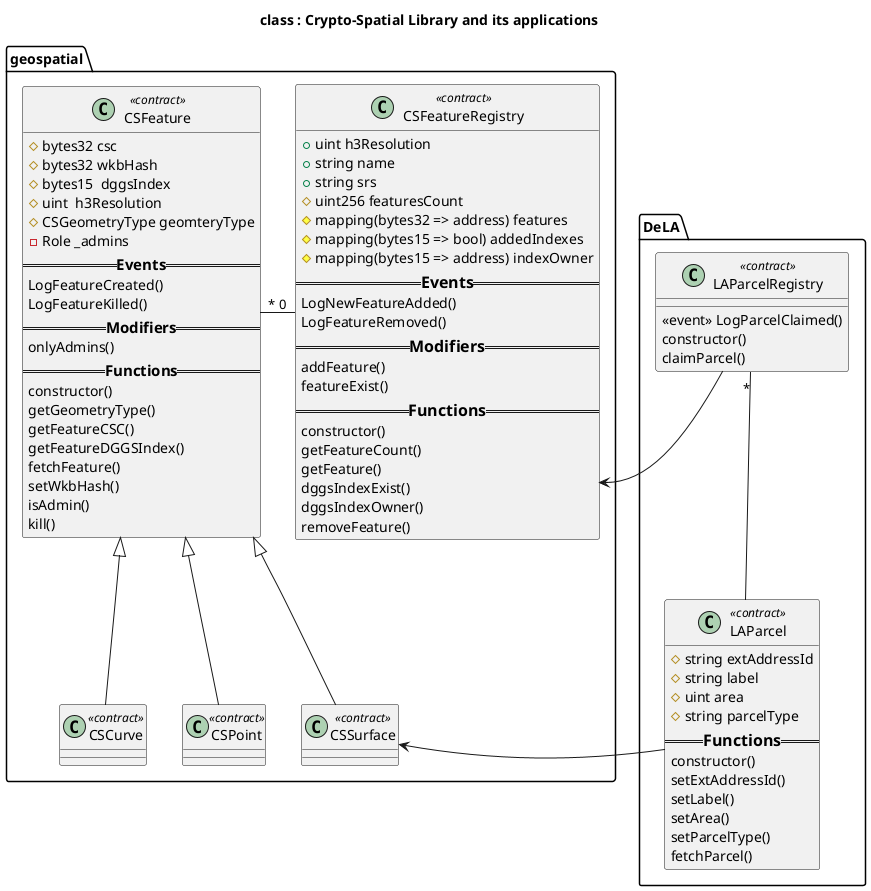 @startuml class-crypto-spatial-lib
title class : Crypto-Spatial Library and its applications 

package geospatial {
    class CSFeature <<contract>>  {
        # bytes32 csc
        # bytes32 wkbHash  
        # bytes15  dggsIndex
        # uint  h3Resolution
        # CSGeometryType geomteryType
        - Role _admins
        ===== Events ==
        LogFeatureCreated()
        LogFeatureKilled()
        ===== Modifiers ==
        onlyAdmins() 
        ===== Functions ==
        constructor() 
        getGeometryType() 
        getFeatureCSC() 
        getFeatureDGGSIndex() 
        fetchFeature() 
        setWkbHash() 
        isAdmin() 
        kill() 
    }

    class CSSurface <<contract>> 
    class CSCurve <<contract>> 
    class CSPoint <<contract>> 
    class CSFeatureRegistry <<contract>> {       
        + uint h3Resolution
        + string name
        + string srs
        # uint256 featuresCount 
        # mapping(bytes32 => address) features
        # mapping(bytes15 => bool) addedIndexes 
        # mapping(bytes15 => address) indexOwner
        ==== Events ==
        LogNewFeatureAdded()
        LogFeatureRemoved()
        ==== Modifiers ==
        addFeature()
        featureExist()
        ==== Functions ==
        constructor() 
        getFeatureCount() 
        getFeature()
        dggsIndexExist()
        dggsIndexOwner()
        removeFeature()
    }

    CSCurve -up-|> CSFeature 
    CSPoint -up-|> CSFeature
    CSSurface -up-|> CSFeature 

    CSCurve -[hidden]> CSSurface 
    CSCurve -[hidden]> CSPoint     

    CSFeatureRegistry "0" --left-- "*" CSFeature
}

package DeLA {
    class LAParcel <<contract>> {
            # string extAddressId
            # string label
            # uint area
            # string parcelType  
            ==== Functions ==
            constructor()
            setExtAddressId()
            setLabel()
            setArea()
            setParcelType()
            fetchParcel() 
    }
    class LAParcelRegistry <<contract>> {
        <<event>> LogParcelClaimed()
        constructor()
        claimParcel()
    }
    LAParcel -left-> CSSurface
    LAParcelRegistry -left-> CSFeatureRegistry
    LAParcel -up- "*" LAParcelRegistry
}

@enduml
